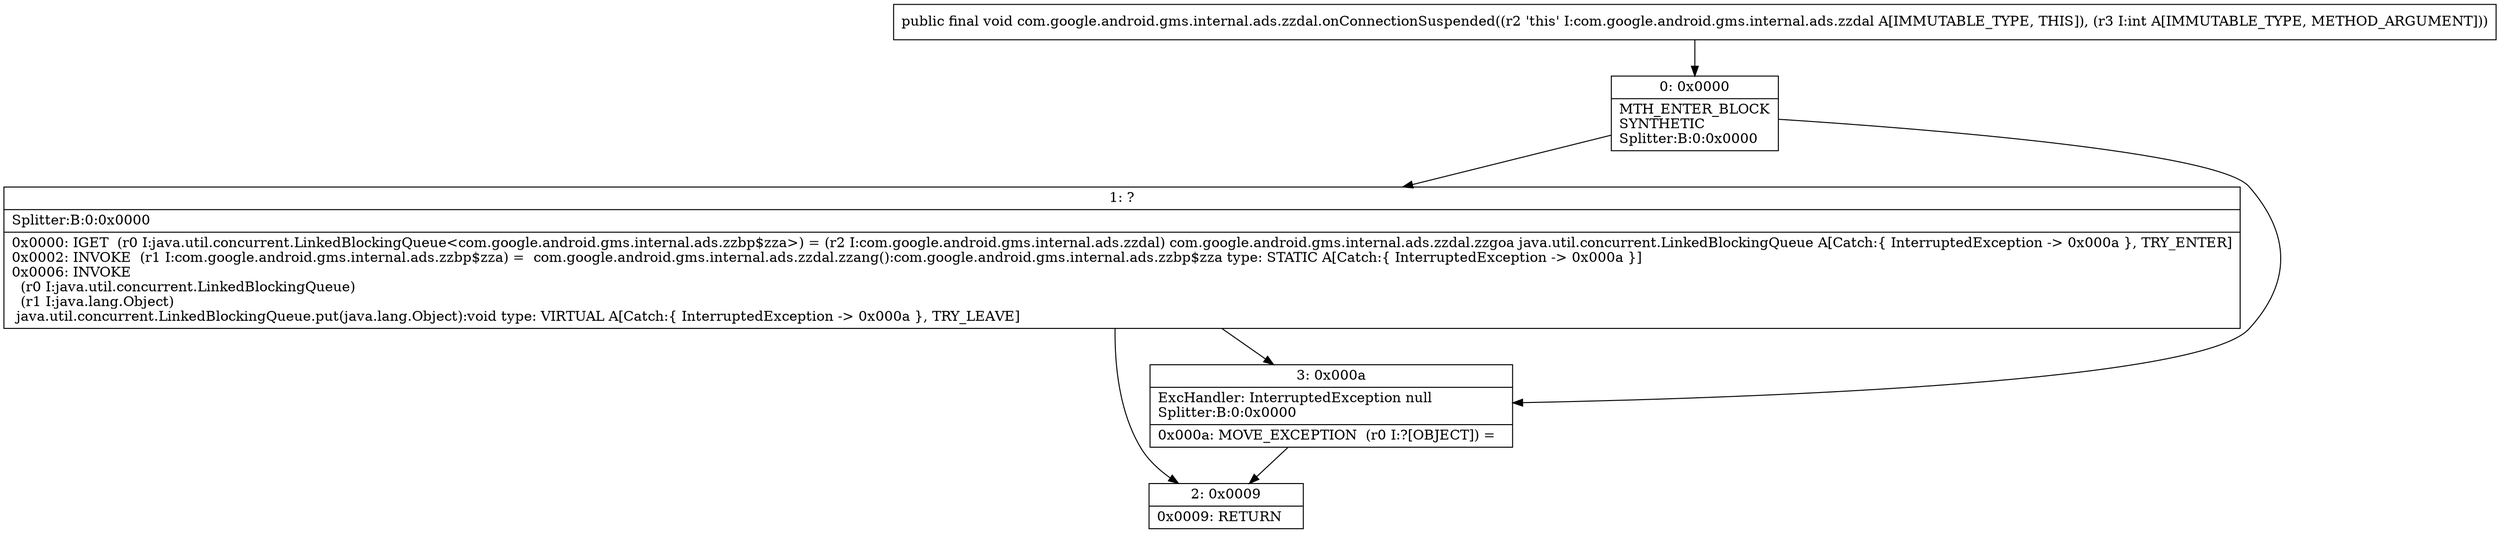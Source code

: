 digraph "CFG forcom.google.android.gms.internal.ads.zzdal.onConnectionSuspended(I)V" {
Node_0 [shape=record,label="{0\:\ 0x0000|MTH_ENTER_BLOCK\lSYNTHETIC\lSplitter:B:0:0x0000\l}"];
Node_1 [shape=record,label="{1\:\ ?|Splitter:B:0:0x0000\l|0x0000: IGET  (r0 I:java.util.concurrent.LinkedBlockingQueue\<com.google.android.gms.internal.ads.zzbp$zza\>) = (r2 I:com.google.android.gms.internal.ads.zzdal) com.google.android.gms.internal.ads.zzdal.zzgoa java.util.concurrent.LinkedBlockingQueue A[Catch:\{ InterruptedException \-\> 0x000a \}, TRY_ENTER]\l0x0002: INVOKE  (r1 I:com.google.android.gms.internal.ads.zzbp$zza) =  com.google.android.gms.internal.ads.zzdal.zzang():com.google.android.gms.internal.ads.zzbp$zza type: STATIC A[Catch:\{ InterruptedException \-\> 0x000a \}]\l0x0006: INVOKE  \l  (r0 I:java.util.concurrent.LinkedBlockingQueue)\l  (r1 I:java.lang.Object)\l java.util.concurrent.LinkedBlockingQueue.put(java.lang.Object):void type: VIRTUAL A[Catch:\{ InterruptedException \-\> 0x000a \}, TRY_LEAVE]\l}"];
Node_2 [shape=record,label="{2\:\ 0x0009|0x0009: RETURN   \l}"];
Node_3 [shape=record,label="{3\:\ 0x000a|ExcHandler: InterruptedException null\lSplitter:B:0:0x0000\l|0x000a: MOVE_EXCEPTION  (r0 I:?[OBJECT]) =  \l}"];
MethodNode[shape=record,label="{public final void com.google.android.gms.internal.ads.zzdal.onConnectionSuspended((r2 'this' I:com.google.android.gms.internal.ads.zzdal A[IMMUTABLE_TYPE, THIS]), (r3 I:int A[IMMUTABLE_TYPE, METHOD_ARGUMENT])) }"];
MethodNode -> Node_0;
Node_0 -> Node_1;
Node_0 -> Node_3;
Node_1 -> Node_2;
Node_1 -> Node_3;
Node_3 -> Node_2;
}

